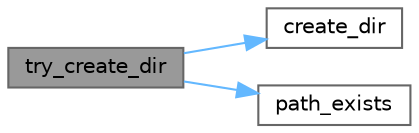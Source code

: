 digraph "try_create_dir"
{
 // LATEX_PDF_SIZE
  bgcolor="transparent";
  edge [fontname=Helvetica,fontsize=10,labelfontname=Helvetica,labelfontsize=10];
  node [fontname=Helvetica,fontsize=10,shape=box,height=0.2,width=0.4];
  rankdir="LR";
  Node1 [id="Node000001",label="try_create_dir",height=0.2,width=0.4,color="gray40", fillcolor="grey60", style="filled", fontcolor="black",tooltip=" "];
  Node1 -> Node2 [id="edge1_Node000001_Node000002",color="steelblue1",style="solid",tooltip=" "];
  Node2 [id="Node000002",label="create_dir",height=0.2,width=0.4,color="grey40", fillcolor="white", style="filled",URL="$test__create__dir_8cpp.html#ab4f82e1542283f3c7a128331b8fd9678",tooltip=" "];
  Node1 -> Node3 [id="edge2_Node000001_Node000003",color="steelblue1",style="solid",tooltip=" "];
  Node3 [id="Node000003",label="path_exists",height=0.2,width=0.4,color="grey40", fillcolor="white", style="filled",URL="$test__create__dir_8cpp.html#adf9dc0aae835a2e5e3076f3582a42868",tooltip=" "];
}
